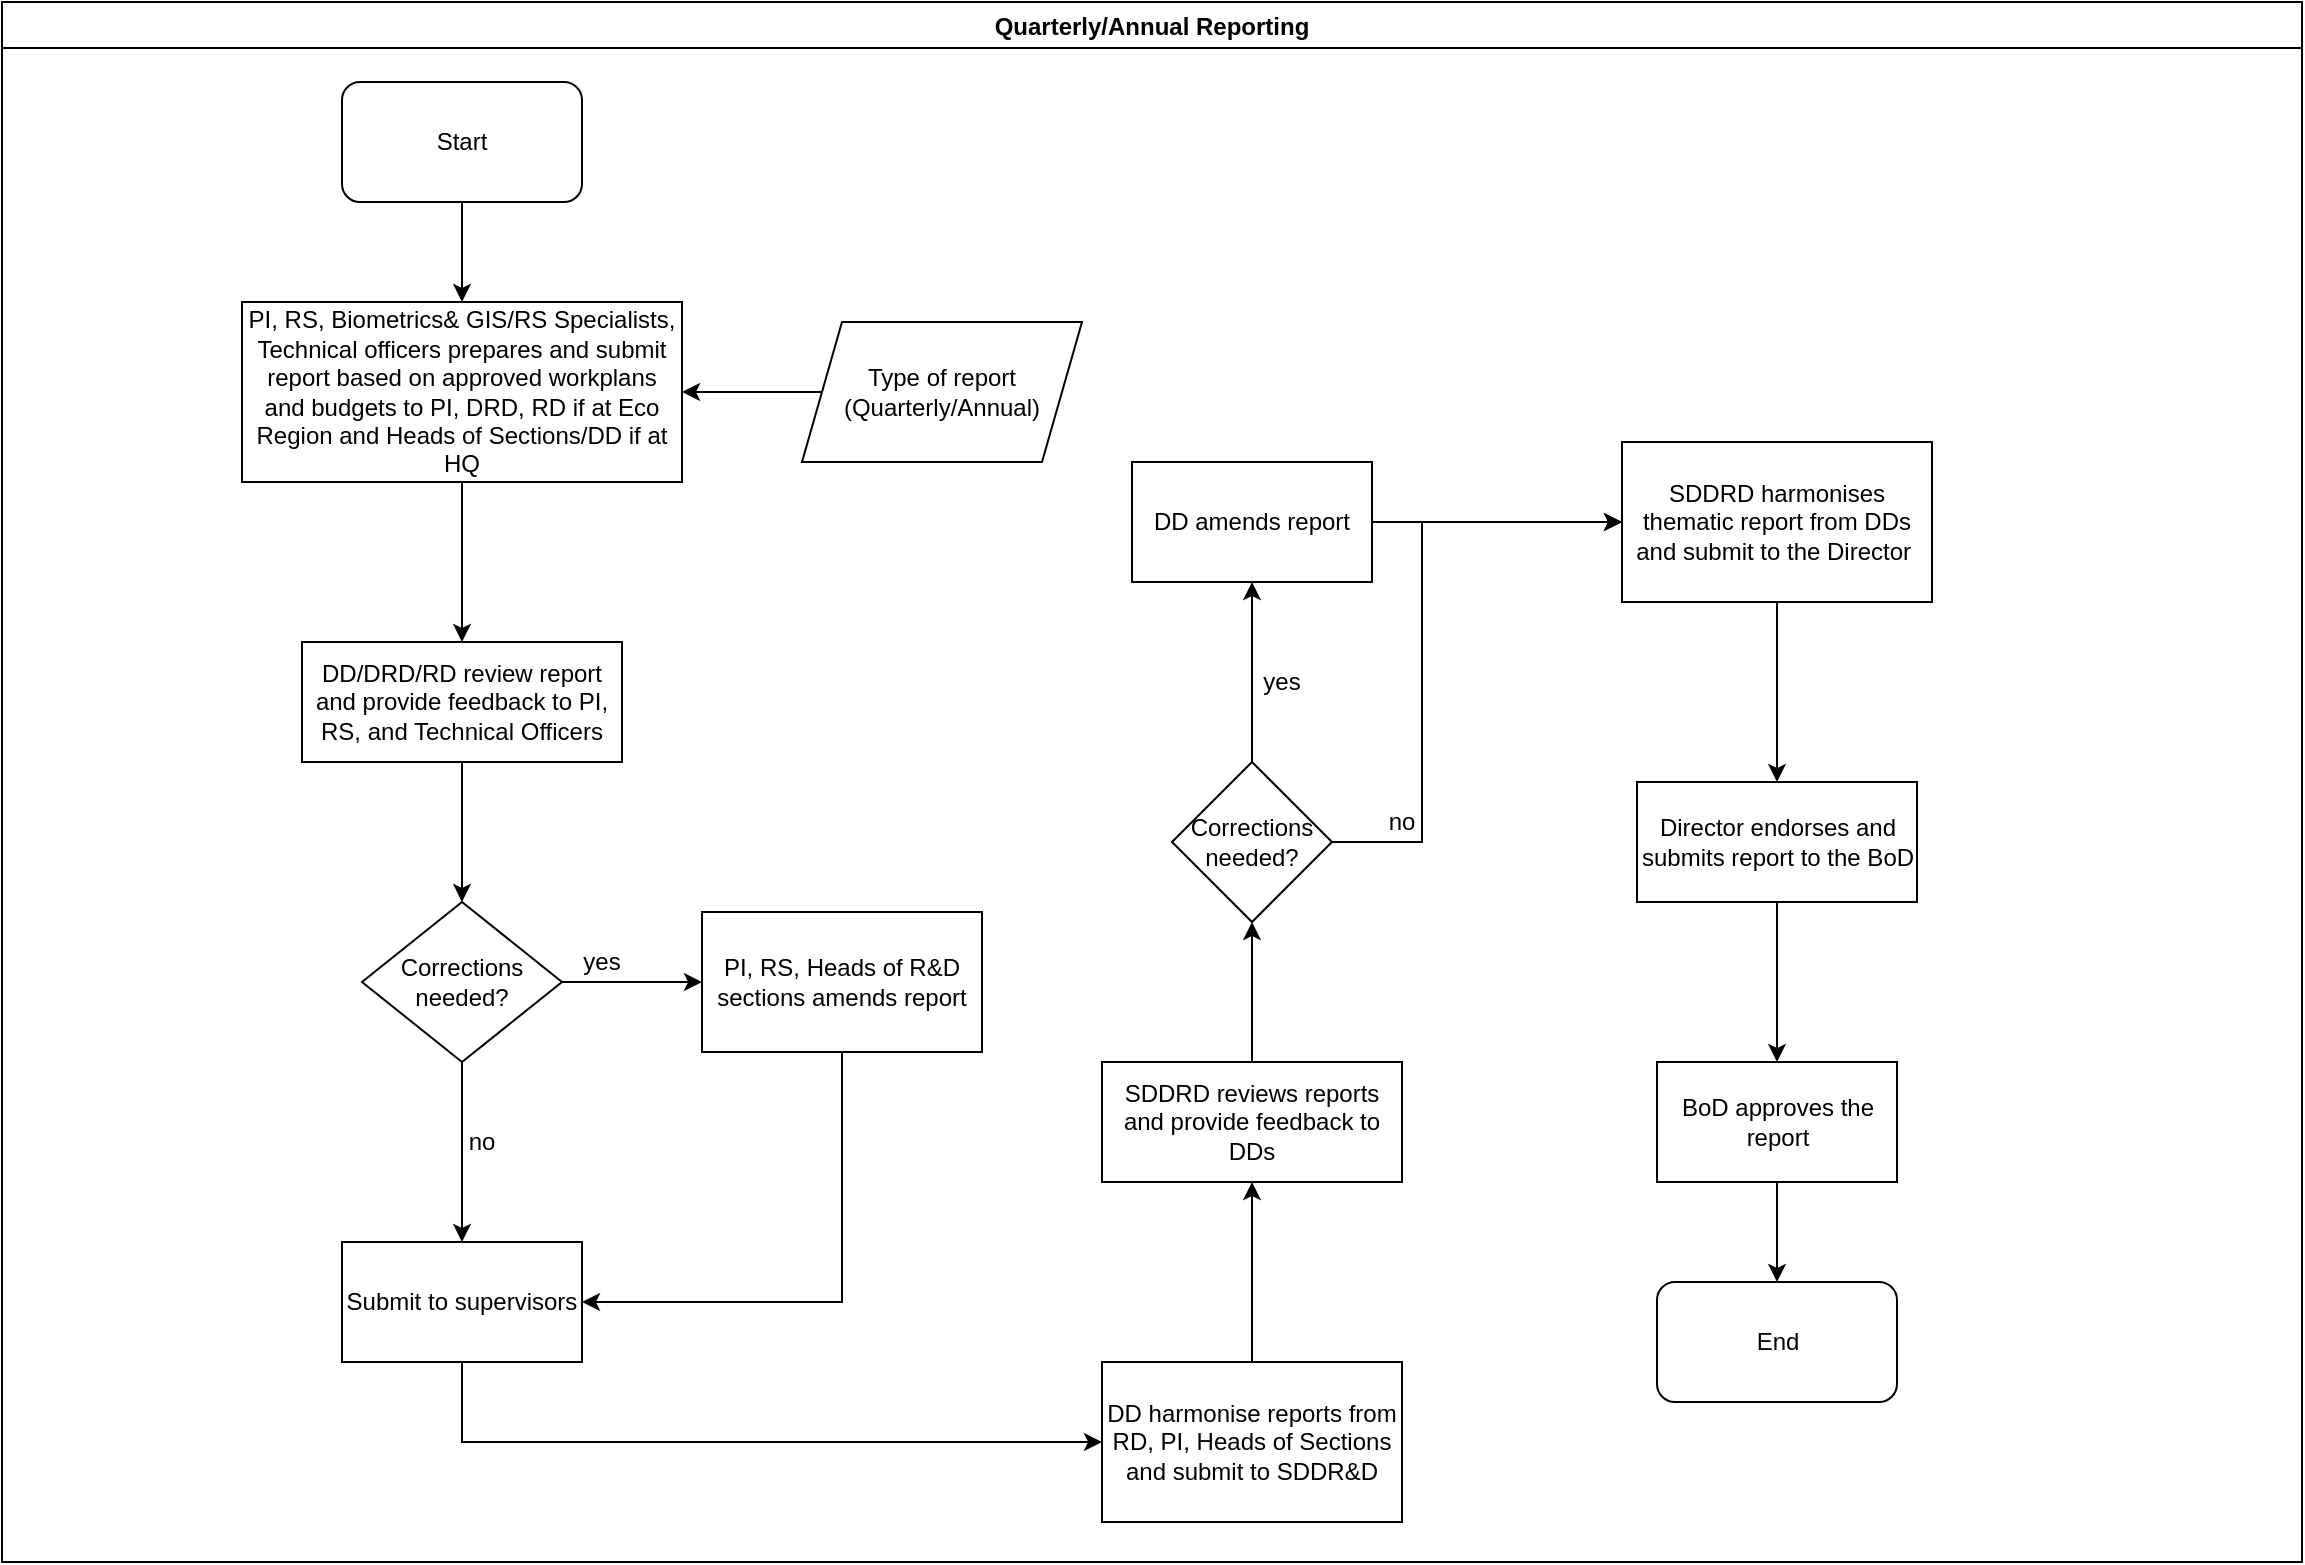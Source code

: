 <mxfile version="14.2.7" type="github">
  <diagram id="KoK0PCqbbtq8ZABcu_Ot" name="Page-1">
    <mxGraphModel dx="1038" dy="547" grid="1" gridSize="10" guides="1" tooltips="1" connect="1" arrows="1" fold="1" page="1" pageScale="1" pageWidth="1169" pageHeight="827" math="0" shadow="0">
      <root>
        <mxCell id="0" />
        <mxCell id="1" parent="0" />
        <mxCell id="OQvwtEZu1LkCvoDyPKeE-1" value="Quarterly/Annual Reporting" style="swimlane;" vertex="1" parent="1">
          <mxGeometry x="10" y="30" width="1150" height="780" as="geometry" />
        </mxCell>
        <mxCell id="OQvwtEZu1LkCvoDyPKeE-2" value="Start" style="rounded=1;whiteSpace=wrap;html=1;" vertex="1" parent="OQvwtEZu1LkCvoDyPKeE-1">
          <mxGeometry x="170" y="40" width="120" height="60" as="geometry" />
        </mxCell>
        <mxCell id="OQvwtEZu1LkCvoDyPKeE-6" value="PI, RS, Biometrics&amp;amp; GIS/RS Specialists, Technical officers prepares and submit report based on approved workplans and budgets to PI, DRD, RD if at Eco Region and Heads of Sections/DD if at HQ" style="rounded=0;whiteSpace=wrap;html=1;" vertex="1" parent="OQvwtEZu1LkCvoDyPKeE-1">
          <mxGeometry x="120" y="150" width="220" height="90" as="geometry" />
        </mxCell>
        <mxCell id="OQvwtEZu1LkCvoDyPKeE-5" value="" style="edgeStyle=orthogonalEdgeStyle;rounded=0;orthogonalLoop=1;jettySize=auto;html=1;" edge="1" parent="OQvwtEZu1LkCvoDyPKeE-1" source="OQvwtEZu1LkCvoDyPKeE-2" target="OQvwtEZu1LkCvoDyPKeE-6">
          <mxGeometry relative="1" as="geometry">
            <mxPoint x="230" y="180" as="targetPoint" />
          </mxGeometry>
        </mxCell>
        <mxCell id="OQvwtEZu1LkCvoDyPKeE-7" value="Type of report (Quarterly/Annual)" style="shape=parallelogram;perimeter=parallelogramPerimeter;whiteSpace=wrap;html=1;fixedSize=1;" vertex="1" parent="OQvwtEZu1LkCvoDyPKeE-1">
          <mxGeometry x="400" y="160" width="140" height="70" as="geometry" />
        </mxCell>
        <mxCell id="OQvwtEZu1LkCvoDyPKeE-9" value="" style="edgeStyle=orthogonalEdgeStyle;rounded=0;orthogonalLoop=1;jettySize=auto;html=1;" edge="1" parent="OQvwtEZu1LkCvoDyPKeE-1" source="OQvwtEZu1LkCvoDyPKeE-7" target="OQvwtEZu1LkCvoDyPKeE-6">
          <mxGeometry relative="1" as="geometry">
            <mxPoint x="390" y="195" as="targetPoint" />
          </mxGeometry>
        </mxCell>
        <mxCell id="OQvwtEZu1LkCvoDyPKeE-10" value="DD/DRD/RD review report and provide feedback to PI, RS, and Technical Officers" style="whiteSpace=wrap;html=1;rounded=0;" vertex="1" parent="OQvwtEZu1LkCvoDyPKeE-1">
          <mxGeometry x="150" y="320" width="160" height="60" as="geometry" />
        </mxCell>
        <mxCell id="OQvwtEZu1LkCvoDyPKeE-11" value="" style="edgeStyle=orthogonalEdgeStyle;rounded=0;orthogonalLoop=1;jettySize=auto;html=1;" edge="1" parent="OQvwtEZu1LkCvoDyPKeE-1" source="OQvwtEZu1LkCvoDyPKeE-6" target="OQvwtEZu1LkCvoDyPKeE-10">
          <mxGeometry relative="1" as="geometry" />
        </mxCell>
        <mxCell id="OQvwtEZu1LkCvoDyPKeE-14" value="PI, RS, Heads of R&amp;amp;D sections amends report" style="whiteSpace=wrap;html=1;rounded=0;" vertex="1" parent="OQvwtEZu1LkCvoDyPKeE-1">
          <mxGeometry x="350" y="455" width="140" height="70" as="geometry" />
        </mxCell>
        <mxCell id="OQvwtEZu1LkCvoDyPKeE-16" value="yes" style="text;html=1;strokeColor=none;fillColor=none;align=center;verticalAlign=middle;whiteSpace=wrap;rounded=0;" vertex="1" parent="OQvwtEZu1LkCvoDyPKeE-1">
          <mxGeometry x="280" y="470" width="40" height="20" as="geometry" />
        </mxCell>
        <mxCell id="OQvwtEZu1LkCvoDyPKeE-21" value="no" style="text;html=1;strokeColor=none;fillColor=none;align=center;verticalAlign=middle;whiteSpace=wrap;rounded=0;" vertex="1" parent="OQvwtEZu1LkCvoDyPKeE-1">
          <mxGeometry x="220" y="560" width="40" height="20" as="geometry" />
        </mxCell>
        <mxCell id="OQvwtEZu1LkCvoDyPKeE-22" value="DD harmonise reports from RD, PI, Heads of Sections and submit to SDDR&amp;amp;D" style="whiteSpace=wrap;html=1;rounded=0;" vertex="1" parent="OQvwtEZu1LkCvoDyPKeE-1">
          <mxGeometry x="550" y="680" width="150" height="80" as="geometry" />
        </mxCell>
        <mxCell id="OQvwtEZu1LkCvoDyPKeE-24" value="SDDRD reviews reports and provide feedback to DDs" style="whiteSpace=wrap;html=1;rounded=0;" vertex="1" parent="OQvwtEZu1LkCvoDyPKeE-1">
          <mxGeometry x="550" y="530" width="150" height="60" as="geometry" />
        </mxCell>
        <mxCell id="OQvwtEZu1LkCvoDyPKeE-25" value="" style="edgeStyle=orthogonalEdgeStyle;rounded=0;orthogonalLoop=1;jettySize=auto;html=1;" edge="1" parent="OQvwtEZu1LkCvoDyPKeE-1" source="OQvwtEZu1LkCvoDyPKeE-22" target="OQvwtEZu1LkCvoDyPKeE-24">
          <mxGeometry relative="1" as="geometry" />
        </mxCell>
        <mxCell id="OQvwtEZu1LkCvoDyPKeE-30" value="yes" style="text;html=1;strokeColor=none;fillColor=none;align=center;verticalAlign=middle;whiteSpace=wrap;rounded=0;" vertex="1" parent="OQvwtEZu1LkCvoDyPKeE-1">
          <mxGeometry x="620" y="330" width="40" height="20" as="geometry" />
        </mxCell>
        <mxCell id="OQvwtEZu1LkCvoDyPKeE-35" value="no" style="text;html=1;strokeColor=none;fillColor=none;align=center;verticalAlign=middle;whiteSpace=wrap;rounded=0;" vertex="1" parent="OQvwtEZu1LkCvoDyPKeE-1">
          <mxGeometry x="680" y="400" width="40" height="20" as="geometry" />
        </mxCell>
        <mxCell id="OQvwtEZu1LkCvoDyPKeE-37" value="Director endorses and submits report to the BoD" style="whiteSpace=wrap;html=1;rounded=0;" vertex="1" parent="OQvwtEZu1LkCvoDyPKeE-1">
          <mxGeometry x="817.5" y="390" width="140" height="60" as="geometry" />
        </mxCell>
        <mxCell id="OQvwtEZu1LkCvoDyPKeE-38" value="" style="edgeStyle=orthogonalEdgeStyle;rounded=0;orthogonalLoop=1;jettySize=auto;html=1;" edge="1" parent="OQvwtEZu1LkCvoDyPKeE-1" source="OQvwtEZu1LkCvoDyPKeE-31" target="OQvwtEZu1LkCvoDyPKeE-37">
          <mxGeometry relative="1" as="geometry" />
        </mxCell>
        <mxCell id="OQvwtEZu1LkCvoDyPKeE-31" value="SDDRD harmonises thematic report from DDs and submit to the Director&amp;nbsp; " style="whiteSpace=wrap;html=1;rounded=0;" vertex="1" parent="OQvwtEZu1LkCvoDyPKeE-1">
          <mxGeometry x="810" y="220" width="155" height="80" as="geometry" />
        </mxCell>
        <mxCell id="OQvwtEZu1LkCvoDyPKeE-39" value="BoD approves the report" style="whiteSpace=wrap;html=1;rounded=0;" vertex="1" parent="OQvwtEZu1LkCvoDyPKeE-1">
          <mxGeometry x="827.5" y="530" width="120" height="60" as="geometry" />
        </mxCell>
        <mxCell id="OQvwtEZu1LkCvoDyPKeE-40" value="" style="edgeStyle=orthogonalEdgeStyle;rounded=0;orthogonalLoop=1;jettySize=auto;html=1;" edge="1" parent="OQvwtEZu1LkCvoDyPKeE-1" source="OQvwtEZu1LkCvoDyPKeE-37" target="OQvwtEZu1LkCvoDyPKeE-39">
          <mxGeometry relative="1" as="geometry" />
        </mxCell>
        <mxCell id="OQvwtEZu1LkCvoDyPKeE-43" value="End" style="rounded=1;whiteSpace=wrap;html=1;" vertex="1" parent="OQvwtEZu1LkCvoDyPKeE-1">
          <mxGeometry x="827.5" y="640" width="120" height="60" as="geometry" />
        </mxCell>
        <mxCell id="OQvwtEZu1LkCvoDyPKeE-42" value="" style="edgeStyle=orthogonalEdgeStyle;rounded=0;orthogonalLoop=1;jettySize=auto;html=1;" edge="1" parent="OQvwtEZu1LkCvoDyPKeE-1" source="OQvwtEZu1LkCvoDyPKeE-39" target="OQvwtEZu1LkCvoDyPKeE-43">
          <mxGeometry relative="1" as="geometry">
            <mxPoint x="887.5" y="670" as="targetPoint" />
          </mxGeometry>
        </mxCell>
        <mxCell id="OQvwtEZu1LkCvoDyPKeE-15" value="" style="edgeStyle=orthogonalEdgeStyle;rounded=0;orthogonalLoop=1;jettySize=auto;html=1;" edge="1" parent="1" source="OQvwtEZu1LkCvoDyPKeE-12" target="OQvwtEZu1LkCvoDyPKeE-14">
          <mxGeometry relative="1" as="geometry" />
        </mxCell>
        <mxCell id="OQvwtEZu1LkCvoDyPKeE-18" value="" style="edgeStyle=orthogonalEdgeStyle;rounded=0;orthogonalLoop=1;jettySize=auto;html=1;" edge="1" parent="1" source="OQvwtEZu1LkCvoDyPKeE-12" target="OQvwtEZu1LkCvoDyPKeE-17">
          <mxGeometry relative="1" as="geometry" />
        </mxCell>
        <mxCell id="OQvwtEZu1LkCvoDyPKeE-12" value="Corrections needed?" style="rhombus;whiteSpace=wrap;html=1;rounded=0;" vertex="1" parent="1">
          <mxGeometry x="190" y="480" width="100" height="80" as="geometry" />
        </mxCell>
        <mxCell id="OQvwtEZu1LkCvoDyPKeE-13" value="" style="edgeStyle=orthogonalEdgeStyle;rounded=0;orthogonalLoop=1;jettySize=auto;html=1;" edge="1" parent="1" source="OQvwtEZu1LkCvoDyPKeE-10" target="OQvwtEZu1LkCvoDyPKeE-12">
          <mxGeometry relative="1" as="geometry" />
        </mxCell>
        <mxCell id="OQvwtEZu1LkCvoDyPKeE-23" value="" style="edgeStyle=orthogonalEdgeStyle;rounded=0;orthogonalLoop=1;jettySize=auto;html=1;entryX=0;entryY=0.5;entryDx=0;entryDy=0;" edge="1" parent="1" source="OQvwtEZu1LkCvoDyPKeE-17" target="OQvwtEZu1LkCvoDyPKeE-22">
          <mxGeometry relative="1" as="geometry">
            <Array as="points">
              <mxPoint x="240" y="750" />
            </Array>
          </mxGeometry>
        </mxCell>
        <mxCell id="OQvwtEZu1LkCvoDyPKeE-17" value="Submit to supervisors" style="whiteSpace=wrap;html=1;rounded=0;" vertex="1" parent="1">
          <mxGeometry x="180" y="650" width="120" height="60" as="geometry" />
        </mxCell>
        <mxCell id="OQvwtEZu1LkCvoDyPKeE-20" value="" style="edgeStyle=orthogonalEdgeStyle;rounded=0;orthogonalLoop=1;jettySize=auto;html=1;entryX=1;entryY=0.5;entryDx=0;entryDy=0;" edge="1" parent="1" source="OQvwtEZu1LkCvoDyPKeE-14" target="OQvwtEZu1LkCvoDyPKeE-17">
          <mxGeometry relative="1" as="geometry">
            <mxPoint x="430" y="640" as="targetPoint" />
            <Array as="points">
              <mxPoint x="430" y="680" />
            </Array>
          </mxGeometry>
        </mxCell>
        <mxCell id="OQvwtEZu1LkCvoDyPKeE-29" value="" style="edgeStyle=orthogonalEdgeStyle;rounded=0;orthogonalLoop=1;jettySize=auto;html=1;" edge="1" parent="1" source="OQvwtEZu1LkCvoDyPKeE-26" target="OQvwtEZu1LkCvoDyPKeE-28">
          <mxGeometry relative="1" as="geometry" />
        </mxCell>
        <mxCell id="OQvwtEZu1LkCvoDyPKeE-34" value="" style="edgeStyle=orthogonalEdgeStyle;rounded=0;orthogonalLoop=1;jettySize=auto;html=1;entryX=0;entryY=0.5;entryDx=0;entryDy=0;" edge="1" parent="1" source="OQvwtEZu1LkCvoDyPKeE-26" target="OQvwtEZu1LkCvoDyPKeE-31">
          <mxGeometry relative="1" as="geometry">
            <mxPoint x="735" y="450" as="targetPoint" />
            <Array as="points">
              <mxPoint x="720" y="450" />
              <mxPoint x="720" y="290" />
            </Array>
          </mxGeometry>
        </mxCell>
        <mxCell id="OQvwtEZu1LkCvoDyPKeE-26" value="&lt;div&gt;Corrections &lt;br&gt;&lt;/div&gt;&lt;div&gt;needed?&lt;/div&gt;" style="rhombus;whiteSpace=wrap;html=1;rounded=0;" vertex="1" parent="1">
          <mxGeometry x="595" y="410" width="80" height="80" as="geometry" />
        </mxCell>
        <mxCell id="OQvwtEZu1LkCvoDyPKeE-27" value="" style="edgeStyle=orthogonalEdgeStyle;rounded=0;orthogonalLoop=1;jettySize=auto;html=1;" edge="1" parent="1" source="OQvwtEZu1LkCvoDyPKeE-24" target="OQvwtEZu1LkCvoDyPKeE-26">
          <mxGeometry relative="1" as="geometry" />
        </mxCell>
        <mxCell id="OQvwtEZu1LkCvoDyPKeE-32" value="" style="edgeStyle=orthogonalEdgeStyle;rounded=0;orthogonalLoop=1;jettySize=auto;html=1;" edge="1" parent="1" source="OQvwtEZu1LkCvoDyPKeE-28" target="OQvwtEZu1LkCvoDyPKeE-31">
          <mxGeometry relative="1" as="geometry" />
        </mxCell>
        <mxCell id="OQvwtEZu1LkCvoDyPKeE-28" value="DD amends report" style="whiteSpace=wrap;html=1;rounded=0;" vertex="1" parent="1">
          <mxGeometry x="575" y="260" width="120" height="60" as="geometry" />
        </mxCell>
      </root>
    </mxGraphModel>
  </diagram>
</mxfile>
